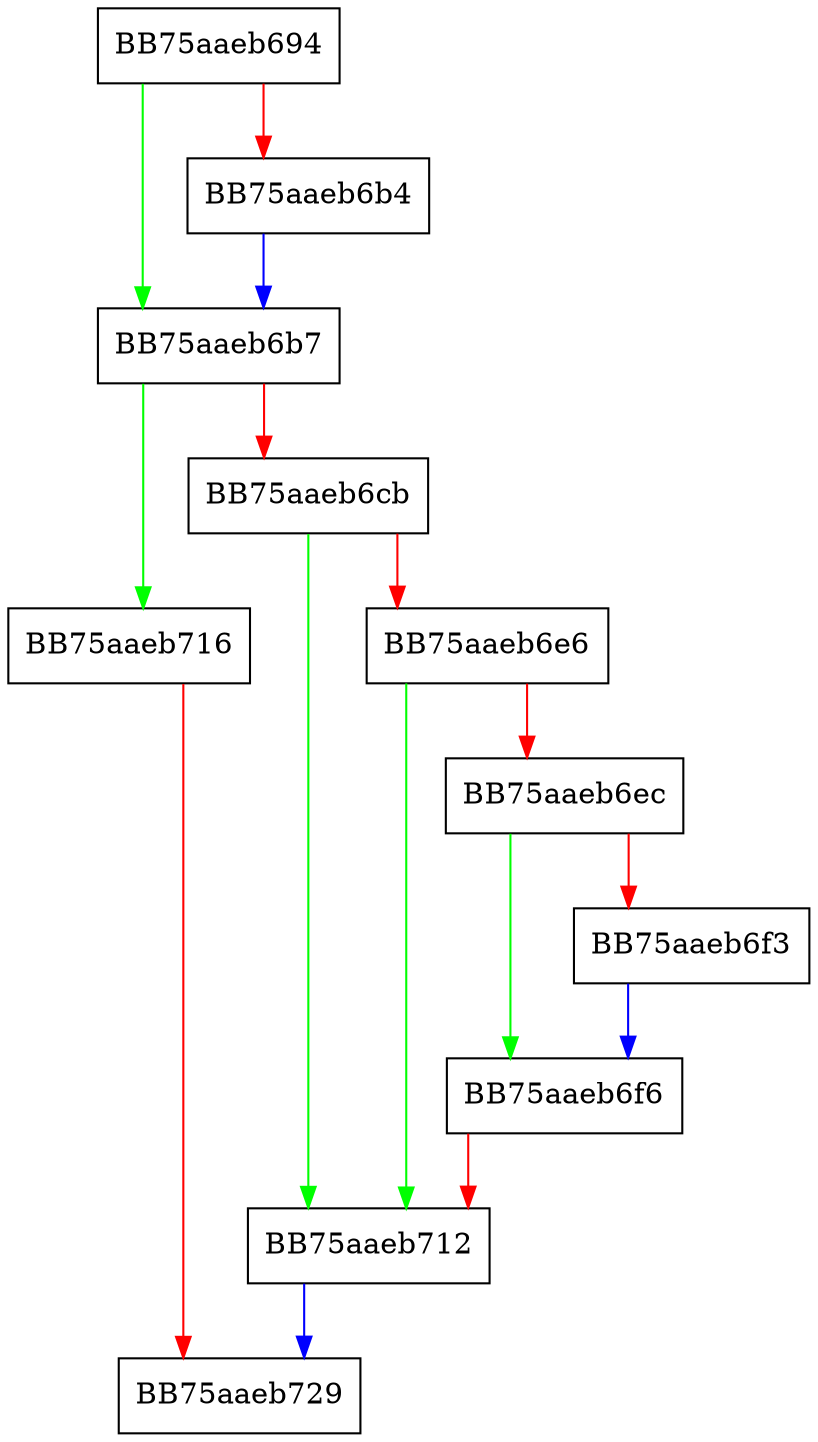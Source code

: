digraph InitCollect {
  node [shape="box"];
  graph [splines=ortho];
  BB75aaeb694 -> BB75aaeb6b7 [color="green"];
  BB75aaeb694 -> BB75aaeb6b4 [color="red"];
  BB75aaeb6b4 -> BB75aaeb6b7 [color="blue"];
  BB75aaeb6b7 -> BB75aaeb716 [color="green"];
  BB75aaeb6b7 -> BB75aaeb6cb [color="red"];
  BB75aaeb6cb -> BB75aaeb712 [color="green"];
  BB75aaeb6cb -> BB75aaeb6e6 [color="red"];
  BB75aaeb6e6 -> BB75aaeb712 [color="green"];
  BB75aaeb6e6 -> BB75aaeb6ec [color="red"];
  BB75aaeb6ec -> BB75aaeb6f6 [color="green"];
  BB75aaeb6ec -> BB75aaeb6f3 [color="red"];
  BB75aaeb6f3 -> BB75aaeb6f6 [color="blue"];
  BB75aaeb6f6 -> BB75aaeb712 [color="red"];
  BB75aaeb712 -> BB75aaeb729 [color="blue"];
  BB75aaeb716 -> BB75aaeb729 [color="red"];
}
